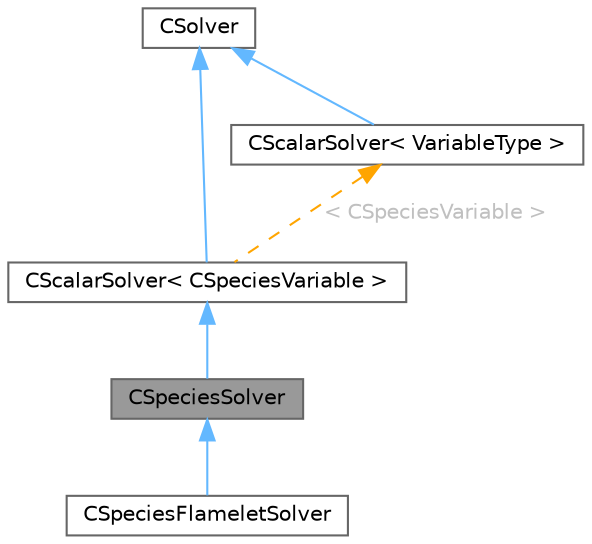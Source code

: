 digraph "CSpeciesSolver"
{
 // LATEX_PDF_SIZE
  bgcolor="transparent";
  edge [fontname=Helvetica,fontsize=10,labelfontname=Helvetica,labelfontsize=10];
  node [fontname=Helvetica,fontsize=10,shape=box,height=0.2,width=0.4];
  Node1 [id="Node000001",label="CSpeciesSolver",height=0.2,width=0.4,color="gray40", fillcolor="grey60", style="filled", fontcolor="black",tooltip="Main class for defining the species transport solver."];
  Node2 -> Node1 [id="edge1_Node000001_Node000002",dir="back",color="steelblue1",style="solid",tooltip=" "];
  Node2 [id="Node000002",label="CScalarSolver\< CSpeciesVariable \>",height=0.2,width=0.4,color="gray40", fillcolor="white", style="filled",URL="$classCScalarSolver.html",tooltip=" "];
  Node3 -> Node2 [id="edge2_Node000002_Node000003",dir="back",color="steelblue1",style="solid",tooltip=" "];
  Node3 [id="Node000003",label="CSolver",height=0.2,width=0.4,color="gray40", fillcolor="white", style="filled",URL="$classCSolver.html",tooltip=" "];
  Node4 -> Node2 [id="edge3_Node000002_Node000004",dir="back",color="orange",style="dashed",tooltip=" ",label=" \< CSpeciesVariable \>",fontcolor="grey" ];
  Node4 [id="Node000004",label="CScalarSolver\< VariableType \>",height=0.2,width=0.4,color="gray40", fillcolor="white", style="filled",URL="$classCScalarSolver.html",tooltip="Main class for defining a scalar solver."];
  Node3 -> Node4 [id="edge4_Node000004_Node000003",dir="back",color="steelblue1",style="solid",tooltip=" "];
  Node1 -> Node5 [id="edge5_Node000001_Node000005",dir="back",color="steelblue1",style="solid",tooltip=" "];
  Node5 [id="Node000005",label="CSpeciesFlameletSolver",height=0.2,width=0.4,color="gray40", fillcolor="white", style="filled",URL="$classCSpeciesFlameletSolver.html",tooltip="Main class for defining the flamelet model solver."];
}
